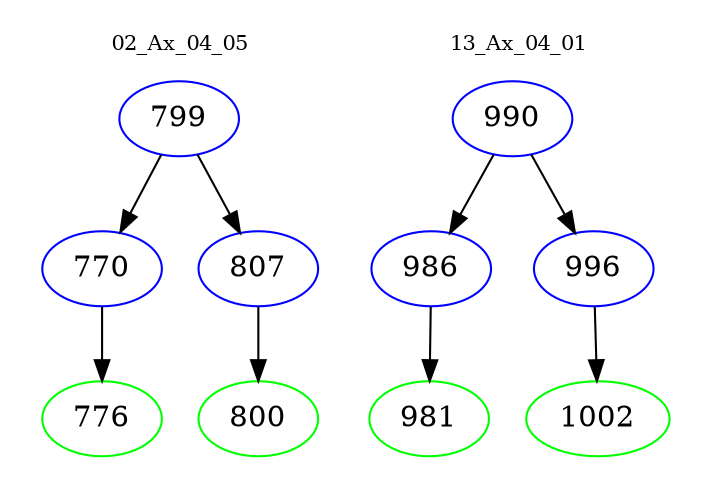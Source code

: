 digraph{
subgraph cluster_0 {
color = white
label = "02_Ax_04_05";
fontsize=10;
T0_799 [label="799", color="blue"]
T0_799 -> T0_770 [color="black"]
T0_770 [label="770", color="blue"]
T0_770 -> T0_776 [color="black"]
T0_776 [label="776", color="green"]
T0_799 -> T0_807 [color="black"]
T0_807 [label="807", color="blue"]
T0_807 -> T0_800 [color="black"]
T0_800 [label="800", color="green"]
}
subgraph cluster_1 {
color = white
label = "13_Ax_04_01";
fontsize=10;
T1_990 [label="990", color="blue"]
T1_990 -> T1_986 [color="black"]
T1_986 [label="986", color="blue"]
T1_986 -> T1_981 [color="black"]
T1_981 [label="981", color="green"]
T1_990 -> T1_996 [color="black"]
T1_996 [label="996", color="blue"]
T1_996 -> T1_1002 [color="black"]
T1_1002 [label="1002", color="green"]
}
}
